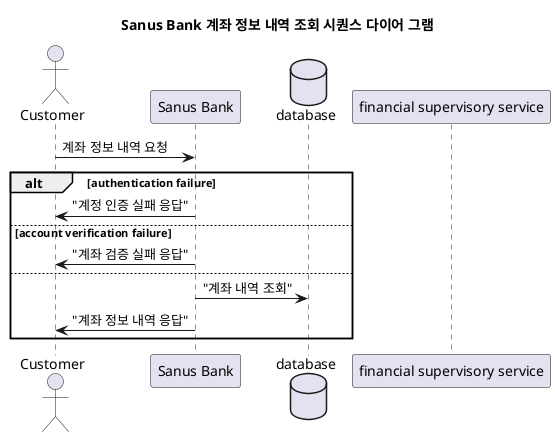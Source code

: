 @startuml
title "Sanus Bank 계좌 정보 내역 조회 시퀀스 다이어 그램"

actor Customer as customer
participant "Sanus Bank" as bank
database database
participant "financial supervisory service" as fss

customer -> bank : 계좌 정보 내역 요청

alt authentication failure
    bank -> customer : "계정 인증 실패 응답"

else account verification failure
    bank -> customer : "계좌 검증 실패 응답"

else
    bank -> database : "계좌 내역 조회"
    bank -> customer : "계좌 정보 내역 응답"
end
@enduml